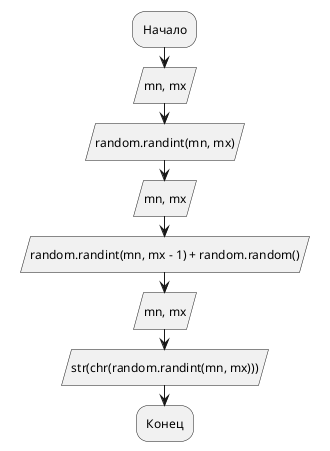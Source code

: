 @startuml
:Начало;
:mn, mx/
:random.randint(mn, mx)/
:mn, mx/
:random.randint(mn, mx - 1) + random.random()/
:mn, mx/
:str(chr(random.randint(mn, mx)))/
:Конец;
@enduml